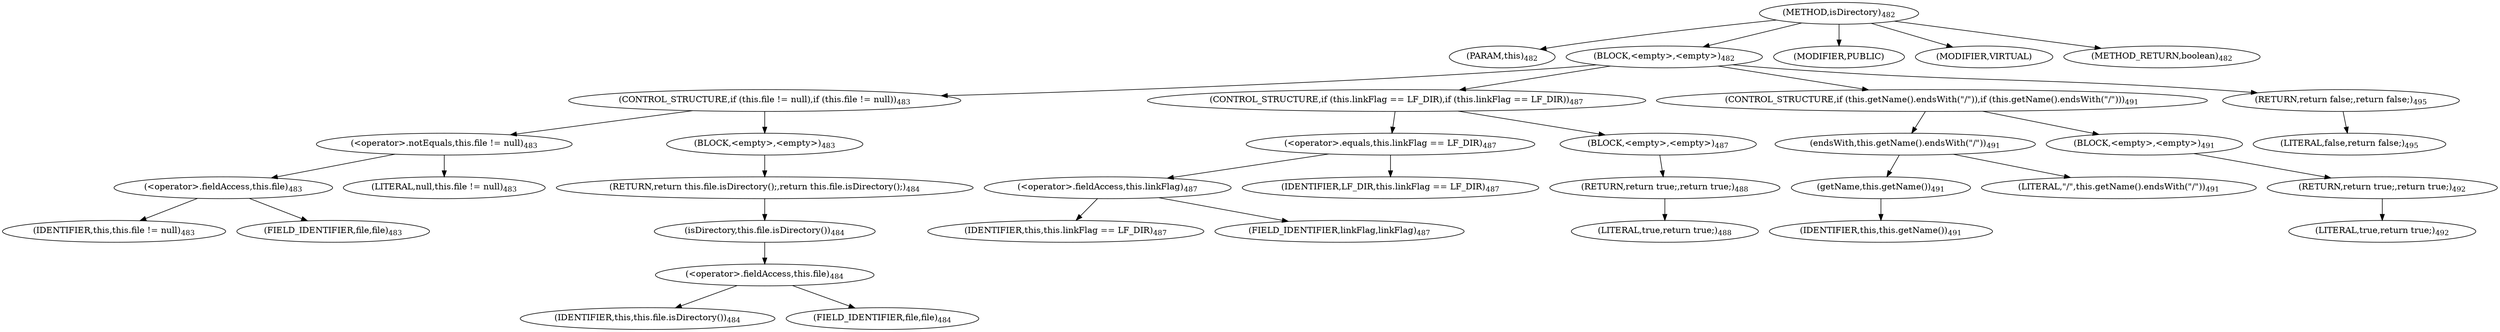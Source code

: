 digraph "isDirectory" {  
"881" [label = <(METHOD,isDirectory)<SUB>482</SUB>> ]
"98" [label = <(PARAM,this)<SUB>482</SUB>> ]
"882" [label = <(BLOCK,&lt;empty&gt;,&lt;empty&gt;)<SUB>482</SUB>> ]
"883" [label = <(CONTROL_STRUCTURE,if (this.file != null),if (this.file != null))<SUB>483</SUB>> ]
"884" [label = <(&lt;operator&gt;.notEquals,this.file != null)<SUB>483</SUB>> ]
"885" [label = <(&lt;operator&gt;.fieldAccess,this.file)<SUB>483</SUB>> ]
"97" [label = <(IDENTIFIER,this,this.file != null)<SUB>483</SUB>> ]
"886" [label = <(FIELD_IDENTIFIER,file,file)<SUB>483</SUB>> ]
"887" [label = <(LITERAL,null,this.file != null)<SUB>483</SUB>> ]
"888" [label = <(BLOCK,&lt;empty&gt;,&lt;empty&gt;)<SUB>483</SUB>> ]
"889" [label = <(RETURN,return this.file.isDirectory();,return this.file.isDirectory();)<SUB>484</SUB>> ]
"890" [label = <(isDirectory,this.file.isDirectory())<SUB>484</SUB>> ]
"891" [label = <(&lt;operator&gt;.fieldAccess,this.file)<SUB>484</SUB>> ]
"99" [label = <(IDENTIFIER,this,this.file.isDirectory())<SUB>484</SUB>> ]
"892" [label = <(FIELD_IDENTIFIER,file,file)<SUB>484</SUB>> ]
"893" [label = <(CONTROL_STRUCTURE,if (this.linkFlag == LF_DIR),if (this.linkFlag == LF_DIR))<SUB>487</SUB>> ]
"894" [label = <(&lt;operator&gt;.equals,this.linkFlag == LF_DIR)<SUB>487</SUB>> ]
"895" [label = <(&lt;operator&gt;.fieldAccess,this.linkFlag)<SUB>487</SUB>> ]
"100" [label = <(IDENTIFIER,this,this.linkFlag == LF_DIR)<SUB>487</SUB>> ]
"896" [label = <(FIELD_IDENTIFIER,linkFlag,linkFlag)<SUB>487</SUB>> ]
"897" [label = <(IDENTIFIER,LF_DIR,this.linkFlag == LF_DIR)<SUB>487</SUB>> ]
"898" [label = <(BLOCK,&lt;empty&gt;,&lt;empty&gt;)<SUB>487</SUB>> ]
"899" [label = <(RETURN,return true;,return true;)<SUB>488</SUB>> ]
"900" [label = <(LITERAL,true,return true;)<SUB>488</SUB>> ]
"901" [label = <(CONTROL_STRUCTURE,if (this.getName().endsWith(&quot;/&quot;)),if (this.getName().endsWith(&quot;/&quot;)))<SUB>491</SUB>> ]
"902" [label = <(endsWith,this.getName().endsWith(&quot;/&quot;))<SUB>491</SUB>> ]
"903" [label = <(getName,this.getName())<SUB>491</SUB>> ]
"101" [label = <(IDENTIFIER,this,this.getName())<SUB>491</SUB>> ]
"904" [label = <(LITERAL,&quot;/&quot;,this.getName().endsWith(&quot;/&quot;))<SUB>491</SUB>> ]
"905" [label = <(BLOCK,&lt;empty&gt;,&lt;empty&gt;)<SUB>491</SUB>> ]
"906" [label = <(RETURN,return true;,return true;)<SUB>492</SUB>> ]
"907" [label = <(LITERAL,true,return true;)<SUB>492</SUB>> ]
"908" [label = <(RETURN,return false;,return false;)<SUB>495</SUB>> ]
"909" [label = <(LITERAL,false,return false;)<SUB>495</SUB>> ]
"910" [label = <(MODIFIER,PUBLIC)> ]
"911" [label = <(MODIFIER,VIRTUAL)> ]
"912" [label = <(METHOD_RETURN,boolean)<SUB>482</SUB>> ]
  "881" -> "98" 
  "881" -> "882" 
  "881" -> "910" 
  "881" -> "911" 
  "881" -> "912" 
  "882" -> "883" 
  "882" -> "893" 
  "882" -> "901" 
  "882" -> "908" 
  "883" -> "884" 
  "883" -> "888" 
  "884" -> "885" 
  "884" -> "887" 
  "885" -> "97" 
  "885" -> "886" 
  "888" -> "889" 
  "889" -> "890" 
  "890" -> "891" 
  "891" -> "99" 
  "891" -> "892" 
  "893" -> "894" 
  "893" -> "898" 
  "894" -> "895" 
  "894" -> "897" 
  "895" -> "100" 
  "895" -> "896" 
  "898" -> "899" 
  "899" -> "900" 
  "901" -> "902" 
  "901" -> "905" 
  "902" -> "903" 
  "902" -> "904" 
  "903" -> "101" 
  "905" -> "906" 
  "906" -> "907" 
  "908" -> "909" 
}
